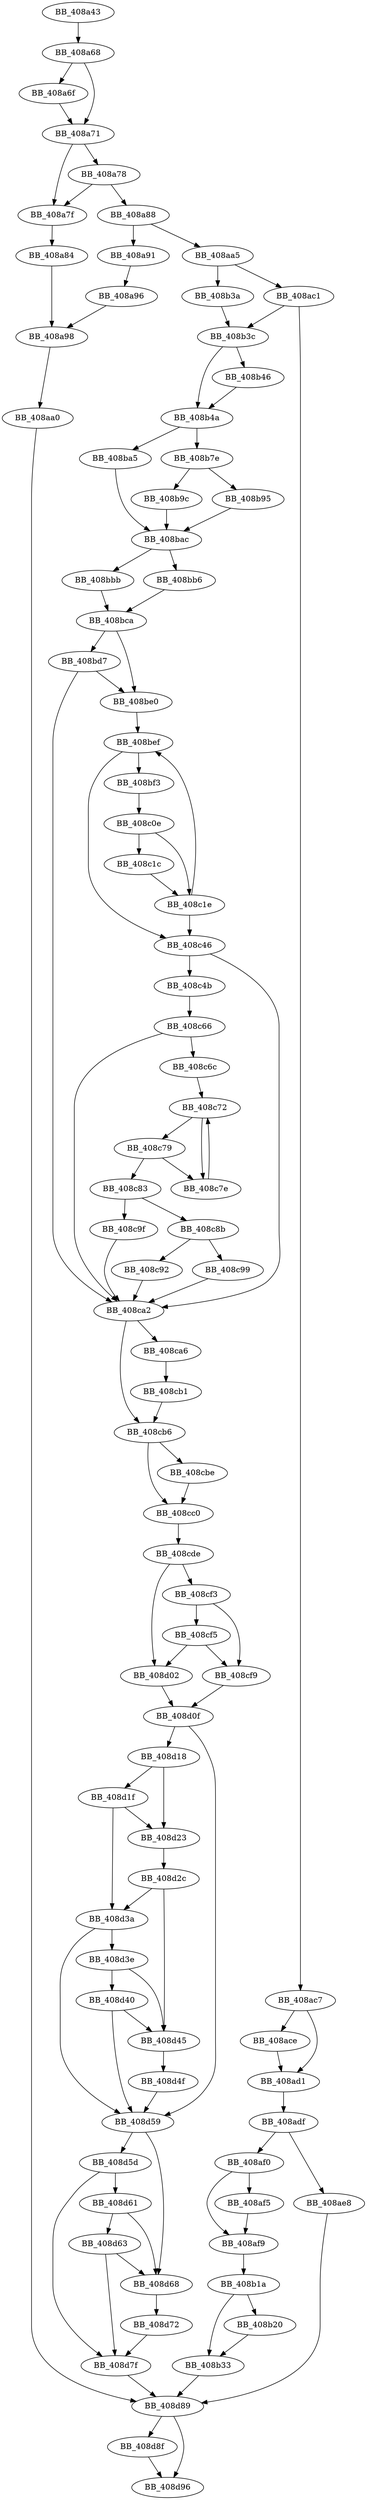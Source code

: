 DiGraph __cftoa_l{
BB_408a43->BB_408a68
BB_408a68->BB_408a6f
BB_408a68->BB_408a71
BB_408a6f->BB_408a71
BB_408a71->BB_408a78
BB_408a71->BB_408a7f
BB_408a78->BB_408a7f
BB_408a78->BB_408a88
BB_408a7f->BB_408a84
BB_408a84->BB_408a98
BB_408a88->BB_408a91
BB_408a88->BB_408aa5
BB_408a91->BB_408a96
BB_408a96->BB_408a98
BB_408a98->BB_408aa0
BB_408aa0->BB_408d89
BB_408aa5->BB_408ac1
BB_408aa5->BB_408b3a
BB_408ac1->BB_408ac7
BB_408ac1->BB_408b3c
BB_408ac7->BB_408ace
BB_408ac7->BB_408ad1
BB_408ace->BB_408ad1
BB_408ad1->BB_408adf
BB_408adf->BB_408ae8
BB_408adf->BB_408af0
BB_408ae8->BB_408d89
BB_408af0->BB_408af5
BB_408af0->BB_408af9
BB_408af5->BB_408af9
BB_408af9->BB_408b1a
BB_408b1a->BB_408b20
BB_408b1a->BB_408b33
BB_408b20->BB_408b33
BB_408b33->BB_408d89
BB_408b3a->BB_408b3c
BB_408b3c->BB_408b46
BB_408b3c->BB_408b4a
BB_408b46->BB_408b4a
BB_408b4a->BB_408b7e
BB_408b4a->BB_408ba5
BB_408b7e->BB_408b95
BB_408b7e->BB_408b9c
BB_408b95->BB_408bac
BB_408b9c->BB_408bac
BB_408ba5->BB_408bac
BB_408bac->BB_408bb6
BB_408bac->BB_408bbb
BB_408bb6->BB_408bca
BB_408bbb->BB_408bca
BB_408bca->BB_408bd7
BB_408bca->BB_408be0
BB_408bd7->BB_408be0
BB_408bd7->BB_408ca2
BB_408be0->BB_408bef
BB_408bef->BB_408bf3
BB_408bef->BB_408c46
BB_408bf3->BB_408c0e
BB_408c0e->BB_408c1c
BB_408c0e->BB_408c1e
BB_408c1c->BB_408c1e
BB_408c1e->BB_408bef
BB_408c1e->BB_408c46
BB_408c46->BB_408c4b
BB_408c46->BB_408ca2
BB_408c4b->BB_408c66
BB_408c66->BB_408c6c
BB_408c66->BB_408ca2
BB_408c6c->BB_408c72
BB_408c72->BB_408c79
BB_408c72->BB_408c7e
BB_408c79->BB_408c7e
BB_408c79->BB_408c83
BB_408c7e->BB_408c72
BB_408c83->BB_408c8b
BB_408c83->BB_408c9f
BB_408c8b->BB_408c92
BB_408c8b->BB_408c99
BB_408c92->BB_408ca2
BB_408c99->BB_408ca2
BB_408c9f->BB_408ca2
BB_408ca2->BB_408ca6
BB_408ca2->BB_408cb6
BB_408ca6->BB_408cb1
BB_408cb1->BB_408cb6
BB_408cb6->BB_408cbe
BB_408cb6->BB_408cc0
BB_408cbe->BB_408cc0
BB_408cc0->BB_408cde
BB_408cde->BB_408cf3
BB_408cde->BB_408d02
BB_408cf3->BB_408cf5
BB_408cf3->BB_408cf9
BB_408cf5->BB_408cf9
BB_408cf5->BB_408d02
BB_408cf9->BB_408d0f
BB_408d02->BB_408d0f
BB_408d0f->BB_408d18
BB_408d0f->BB_408d59
BB_408d18->BB_408d1f
BB_408d18->BB_408d23
BB_408d1f->BB_408d23
BB_408d1f->BB_408d3a
BB_408d23->BB_408d2c
BB_408d2c->BB_408d3a
BB_408d2c->BB_408d45
BB_408d3a->BB_408d3e
BB_408d3a->BB_408d59
BB_408d3e->BB_408d40
BB_408d3e->BB_408d45
BB_408d40->BB_408d45
BB_408d40->BB_408d59
BB_408d45->BB_408d4f
BB_408d4f->BB_408d59
BB_408d59->BB_408d5d
BB_408d59->BB_408d68
BB_408d5d->BB_408d61
BB_408d5d->BB_408d7f
BB_408d61->BB_408d63
BB_408d61->BB_408d68
BB_408d63->BB_408d68
BB_408d63->BB_408d7f
BB_408d68->BB_408d72
BB_408d72->BB_408d7f
BB_408d7f->BB_408d89
BB_408d89->BB_408d8f
BB_408d89->BB_408d96
BB_408d8f->BB_408d96
}
